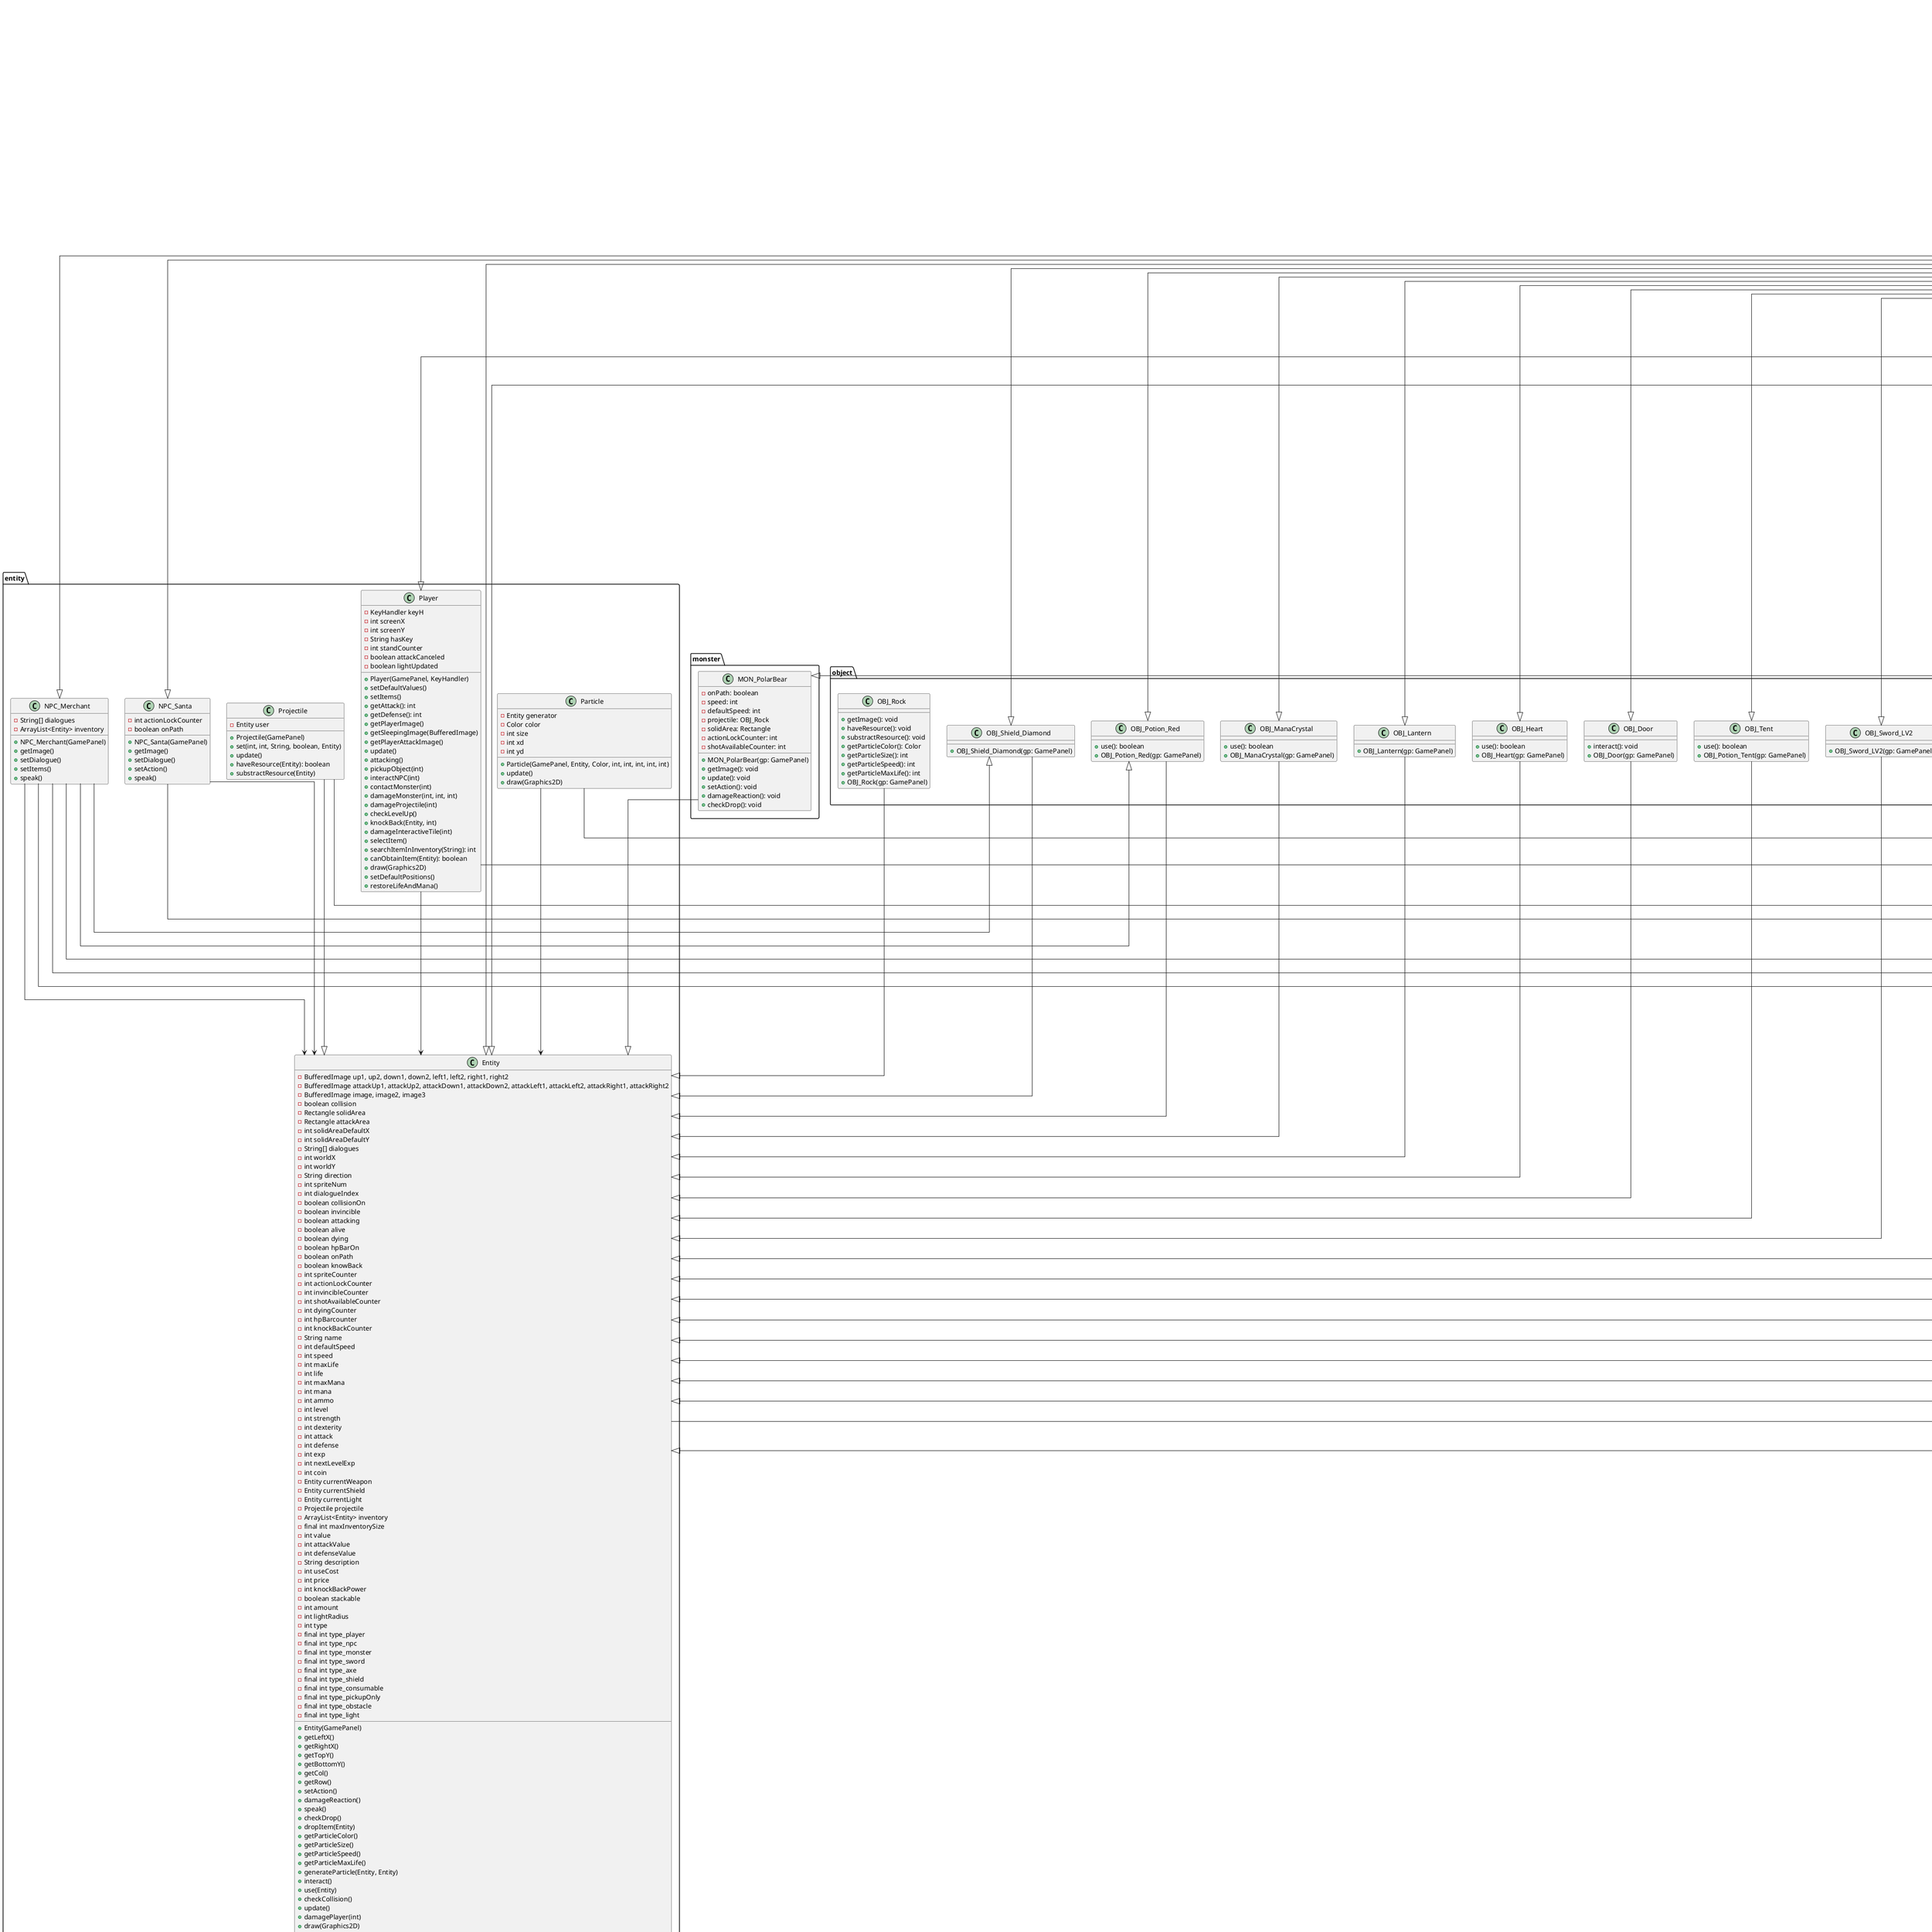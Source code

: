 @startuml uml_full

package ai {
    class Node {
    - Node parent
    - int col
    - int row
    - int gCost
    - int hCost
    - int fCost
    - boolean solid
    - boolean open
    - boolean checked

    + Node(int, int)
  }

  class PathFinder {
    - Node[][] node
    - ArrayList<Node> openList
    - ArrayList<Node> pathList
    - Node startNode
    - Node goalNode
    - Node currentNode
    - boolean goalReached
    - int step
    + PathFinder(GamePanel)
    + instantiateNodes()
    + resetNodes()
    + setNodes(int, int, int, int, Entity)
    + getCost(Node)
    + search(): boolean
    + openNode(Node)
    + trackThePath()
  }
}

package entity {
    class Entity {
        - BufferedImage up1, up2, down1, down2, left1, left2, right1, right2
        - BufferedImage attackUp1, attackUp2, attackDown1, attackDown2, attackLeft1, attackLeft2, attackRight1, attackRight2
        - BufferedImage image, image2, image3
        - boolean collision
        - Rectangle solidArea
        - Rectangle attackArea
        - int solidAreaDefaultX
        - int solidAreaDefaultY
        - String[] dialogues
        - int worldX
        - int worldY
        - String direction
        - int spriteNum
        - int dialogueIndex
        - boolean collisionOn
        - boolean invincible
        - boolean attacking
        - boolean alive
        - boolean dying
        - boolean hpBarOn
        - boolean onPath
        - boolean knowBack
        - int spriteCounter
        - int actionLockCounter
        - int invincibleCounter
        - int shotAvailableCounter
        - int dyingCounter
        - int hpBarcounter
        - int knockBackCounter
        - String name
        - int defaultSpeed
        - int speed
        - int maxLife
        - int life
        - int maxMana
        - int mana
        - int ammo
        - int level
        - int strength
        - int dexterity
        - int attack
        - int defense
        - int exp
        - int nextLevelExp
        - int coin
        - Entity currentWeapon
        - Entity currentShield
        - Entity currentLight
        - Projectile projectile
        - ArrayList<Entity> inventory
        - final int maxInventorySize
        - int value
        - int attackValue
        - int defenseValue
        - String description
        - int useCost
        - int price
        - int knockBackPower
        - boolean stackable
        - int amount
        - int lightRadius
        - int type
        - final int type_player
        - final int type_npc
        - final int type_monster
        - final int type_sword
        - final int type_axe
        - final int type_shield
        - final int type_consumable
        - final int type_pickupOnly
        - final int type_obstacle
        - final int type_light

        + Entity(GamePanel)
        + getLeftX()
        + getRightX()
        + getTopY()
        + getBottomY()
        + getCol()
        + getRow()
        + setAction()
        + damageReaction()
        + speak()
        + checkDrop()
        + dropItem(Entity)
        + getParticleColor()
        + getParticleSize()
        + getParticleSpeed()
        + getParticleMaxLife()
        + generateParticle(Entity, Entity)
        + interact()
        + use(Entity)
        + checkCollision()
        + update()
        + damagePlayer(int)
        + draw(Graphics2D)
        + dyingAnimation(Graphics2D)
        + changeAlpha(Graphics2D, float)
        + setup(String, int, int)
        + searchPath(int, int)
        + getDetected(Entity, Entity[][], String)
    }

    class NPC_Merchant {
        - String[] dialogues
        - ArrayList<Entity> inventory

        + NPC_Merchant(GamePanel)
        + getImage()
        + setDialogue()
        + setItems()
        + speak()
    }

    class NPC_Santa {
        - int actionLockCounter
        - boolean onPath

        + NPC_Santa(GamePanel)
        + getImage()
        + setDialogue()
        + setAction()
        + speak()
    }

    class Particle {
        - Entity generator
        - Color color
        - int size
        - int xd
        - int yd

        + Particle(GamePanel, Entity, Color, int, int, int, int, int)
        + update()
        + draw(Graphics2D)
    }

    class Player {
        - KeyHandler keyH
        - int screenX
        - int screenY
        - String hasKey
        - int standCounter
        - boolean attackCanceled
        - boolean lightUpdated

        + Player(GamePanel, KeyHandler)
        + setDefaultValues()
        + setItems()
        + getAttack(): int
        + getDefense(): int
        + getPlayerImage()
        + getSleepingImage(BufferedImage)
        + getPlayerAttackImage()
        + update()
        + attacking()
        + pickupObject(int)
        + interactNPC(int)
        + contactMonster(int)
        + damageMonster(int, int, int)
        + damageProjectile(int)
        + checkLevelUp()
        + knockBack(Entity, int)
        + damageInteractiveTile(int)
        + selectItem()
        + searchItemInInventory(String): int
        + canObtainItem(Entity): boolean
        + draw(Graphics2D)
        + setDefaultPositions()
        + restoreLifeAndMana()
   }

    class Projectile {
        - Entity user
        + Projectile(GamePanel)
        + set(int, int, String, boolean, Entity)
        + update()
        + haveResource(Entity): boolean
        + substractResource(Entity)
    }
}


package environment {
    class EnvironmentManager {
        - Lighting lighting
        + EnvironmentManager(GamePanel)
        + setup()
        + update()
        + draw(Graphics2D)
    }

    class Lighting {
        - BufferedImage darknessFilter
        - int dayCounter
        - float filterAlpha
        - final int day
        - final int dusk
        - final int night
        - final int dawn
        - int dayState
        + Lighting(GamePanel)
        + setLightSources()
        + update()
        + draw(Graphics2D)
    }
}

package main {
    class AssetSetter {
        - gp: GamePanel

        + AssetSetter(gp: GamePanel)
        + setObject(): void
        + setNPC(): void
        + setMonster(): void
        + setInteractiveTile(): void
    }

    class CollisionChecker {
        + CollisionChecker(gp: GamePanel)
        + checkTile(entity: Entity): void
        + checkObject(entity: Entity, player: boolean): int
        + checkEntity(entity: Entity, target: Entity[][]): int
        + checkPlayer(entity: Entity): boolean
    }

    class Config {
        - gp: GamePanel

        + Config(gp: GamePanel)
        + saveConfig(): void
        + loadConfig(): void
    }

    class EventHandler {
        - eventRect: EventRect[][][]
        - previousEventX: int
        - previousEventY: int
        - canTouchEvent: boolean
        - tempMap: int
        - tempCol: int
        - tempRow: int

        + EventHandler(gp: GamePanel)
        + checkEvent(): void
        + hit(map: int, col: int, row: int, reqDirection: String): boolean
        + teleport(map: int, col: int, row: int): void
        + speak(entity: Entity): void
        + damagePit(gameState: int): void
        + healingPool(gameState: int): void
    }

    class EventRect {
        - eventRectDefaultX: int
        - eventRectDefaultY: int
        - eventDone: boolean

        + EventRect()
    }

    class GamePanel {
        - originalTileSize: int
        - scale: int
        - tileSize: int
        - maxScreenCol: int
        - maxScreenRow: int
        - screenWidth: int
        - screenHeight: int
        - maxWorldCol: int
        - maxWorldRow: int
        - maxMap: int
        - currentMap: int
        - screenWidth2: int
        - screenHeight2: int
        - tempScreen: BufferedImage
        - g2: Graphics2D
        - fullScreenOn: boolean
        - FPS: int
        - tileM: TileManager
        - keyH: KeyHandler
        - music: Sound
        - se: Sound
        - cChecker: CollisionChecker
        - aSetter: AssetSetter
        - ui: UI
        - eHandler: EventHandler
        - config: Config
        - pFinder: PathFinder
        - eManager: EnvironmentManager
        - gameThread: Thread
        - player: Player
        - obj: Entity[][]
        - npc: Entity[][]
        - monster: Entity[][]
        - iTile: InteractiveTile[][]
        - projectile: Entity[][]
        - entityList: ArrayList<Entity>
        - particleList: ArrayList<Entity>
        - gameState: int
        - titleState: final int
        - playState: final int
        - pauseState: final int
        - dialogueState: final int
        - characterState: final int
        - optionsState: final int
        - gameOverState: final int
        - transitionState: final int
        - tradeState: final int
        - sleepState: final int
        
        + GamePanel()
        + setupGame(): void
        + retry(): void
        + restart(): void
        + setFullScreen(): void
        + startGameThread(): void
        + run(): void
        + update(): void
        + drawToTempScreen(): void
        + drawToScreen(): void
        + playMusic(i: int): void
        + stopMusic(): void
        + playSE(i: int): void
    }

    class KeyHandler {
        - upPressed: boolean
        - downPressed: boolean
        - leftPressed: boolean
        - rightPressed: boolean
        - enterPressed: boolean
        - FPressed: boolean
        - shotKeyPressed: boolean
        - leftMouse: boolean
        - showDebugText: boolean

        + KeyHandler(gp: GamePanel)
        + mousePressed(e: MouseEvent): void
        + mouseClicked(e: MouseEvent): void
        + mouseReleased(e: MouseEvent): void
        + mouseEntered(e: MouseEvent): void
        + mouseExited(e: MouseEvent): void
        + keyTyped(e: KeyEvent): void
        + keyPressed(e: KeyEvent): void
        + keyReleased(e: KeyEvent): void
        + playerInventory(code: int): void
        + npcInventory(code: int): void
        - titleState(code: int): void
        - playState(code: int): void
        - pauseState(code: int): void
        - dialogueState(code: int): void
        - characterState(code: int): void
        - optionsState(code: int): void
        - tradeState(code: int): void
        - gameOverState(code: int): void
    }

    class Sound {
        - clip: Clip
        - soundFile: File[]
        - fc: FloatControl
        - volumeScale: int
        - volume: float
        + Sound()
        + setFile(i: int): void
        + play(): void
        + loop(): void
        + stop(): void
        + checkVolume(): void
    }

    class UI {
        + UI(GamePanel)
        + options_fullScreenNotification(int, int): void
        + drawTitleScreen()
        + draw(Graphics2D)
        + drawDialogueScreen()
        + getXforAlignToRightText(String, int)
        + drawOptionsScreen()
        + drawMessage()
        + drawPauseScreen()
        + drawCharacterScreen()
        + options_top(int, int)
        + drawGameOverScreen()
        + drawPlayerLife()
        + drawTradeScreen()
        + drawMonsterLife()
        + options_endGameConfirmation(int, int)
        + trade_select()
        + addMessage(String)
        + trade_buy()
        + trade_sell()
        + getItemIndexOnSlot(int, int)
        + getXforCenteredObject(String)
        + drawInventory(Entity, boolean)
        + options_control(int, int)
        + drawSubWindow(int, int, int, int)
    }

    class UtilityTool {
        + scaleImage(original: BufferedImage, width: int, height: int): BufferedImage
    }
}

package monster {
    class MON_PolarBear {
        - onPath: boolean
        - speed: int
        - defaultSpeed: int
        - projectile: OBJ_Rock
        - solidArea: Rectangle
        - actionLockCounter: int
        - shotAvailableCounter: int

        + MON_PolarBear(gp: GamePanel)
        + getImage(): void
        + update(): void
        + setAction(): void
        + damageReaction(): void
        + checkDrop(): void
    }
}

package object {
    class SuperObject {
        + image: BufferedImage
        + name: String
        + collision: boolean
        + worldX: int
        + worldY: int
        + solidArea: Rectangle
        + solidAreaDefaultX: int
        + solidAreaDefaultY: int
        + uTool: UtilityTool
        + draw(g2: Graphics2D, gp: GamePanel): void
    }

    class OBJ_Axe {
        + OBJ_Axe(gp: GamePanel)
    }
 
    class OBJ_Boots {
        + OBJ_Boots(gp: GamePanel)
    }

    class OBJ_Chest {
        + OBJ_Chest(gp: GamePanel)
    }

     class OBJ_Coin_Gold {
        + use(): boolean
        + OBJ_Coin_Gold(gp: GamePanel)
    }

    class OBJ_Door {
        + interact(): void
        + OBJ_Door(gp: GamePanel)
    }

    class OBJ_Heart {
        + use(): boolean
        + OBJ_Heart(gp: GamePanel)
    }

    class OBJ_Key {
        + use(): boolean 
        + OBJ_Key(gp: GamePanel)     
    }

    class OBJ_Lantern {
        + OBJ_Lantern(gp: GamePanel)
    }

    class OBJ_ManaCrystal {
        + use(): boolean 
        + OBJ_ManaCrystal(gp: GamePanel)    
    }

    class OBJ_Potion_Red {
        + use(): boolean
        + OBJ_Potion_Red(gp: GamePanel)
    }

    class OBJ_Rock {
        + getImage(): void
        + haveResource(): void
        + substractResource(): void
        + getParticleColor(): Color
        + getParticleSize(): int
        + getParticleSpeed(): int
        + getParticleMaxLife(): int
        + OBJ_Rock(gp: GamePanel)
    }

    class OBJ_Shield_Diamond {
        + OBJ_Shield_Diamond(gp: GamePanel)
    }

    class OBJ_Shield_Metal {
        + OBJ_Shield_Metal(gp: GamePanel)
    }

    class OBJ_Shield_Wood {
        + OBJ_Shield_Wood(gp: GamePanel)
    }

    class OBJ_Splash_Potion {
        + getImage(): void
        + haveResource(): void
        + substractResource(): void
        + getParticleColor(): Color
        + getParticleSize(): int
        + getParticleSpeed(): int
        + getParticleMaxLife(): int
        + OBJ_Splash_Potion(gp: GamePanel)
    }

    class OBJ_Sword_LV2 {
        + OBJ_Sword_LV2(gp: GamePanel)
    }

    class OBJ_Sword_Normal {
        + OBJ_Sword_Normal(gp: GamePanel)
    }

    class OBJ_Tent {
        + use(): boolean
        + OBJ_Potion_Tent(gp: GamePanel)
    }    
}

package tile {
  class Tile {
      + image: BufferedImage
      + collision: boolean
      + setImage(scaledImage: BufferedImage): void
  }

  class TileManager {
      - tile: Tile[]
      - mapTileNum: int[][][]
      - drawPath: boolean
      
      + TileManager(gp: GamePanel)
      + getTileImage(): void
      + setup(index: int, imagePath: String, collision: boolean): void
      + loadMap(filePath: String, map: int): void
      + draw(g2: Graphics2D): void
  }
}

package tile_interactive {
    class InteractiveTile {
        - destructible: boolean
        # invincible: boolean
        # invincibleCounter: int
        # down1: BufferedImage
        
        + InteractiveTile(gp: GamePanel, col: int, row: int)
        + isCorrectItem(entity: Entity): boolean
        + playSE(): void
        + getDestroyedForm(): InteractiveTile
        + update(): void
        + draw(g2: Graphics2D): void
    }

    class IT_DryTree {        
        + IT_DryTree(gp: GamePanel, col: int, row: int)
        + isCorrectItem(entity: Entity): boolean
        + playSE(): void
        + getDestroyedForm(): InteractiveTile
        + getParticleColor(): Color
        + getParticleSize(): int
        + getParticleSpeed(): int
        + getParticleMaxLife(): int
    }

    class IT_Trunk {
        + IT_Trunk(gp: GamePanel, col: int, row: int)
    }
}

PathFinder --|> Node 
PathFinder --|> GamePanel 

NPC_Merchant --> Entity
NPC_Merchant --> GamePanel
NPC_Merchant --|> OBJ_Potion_Red  
NPC_Merchant --|> OBJ_Shield_Diamond  
NPC_Merchant --|> OBJ_Sword_Normal  
NPC_Merchant --|> OBJ_Axe  

NPC_Santa --> Entity
NPC_Santa --> GamePanel

Particle --> Entity
Particle --> GamePanel

Player --> Entity
Player --> GamePanel

Projectile --|> Entity  
Projectile --> GamePanel  

EnvironmentManager --|> Lighting 
Lighting --|> GamePanel 

GamePanel --|> AssetSetter  
GamePanel --|> CollisionChecker  
GamePanel --|> EventHandler  
GamePanel --|> Config  

AssetSetter --|> GamePanel  
AssetSetter --|> OBJ_Door  
AssetSetter --|> OBJ_Key  
AssetSetter --|> OBJ_Shield_Metal  
AssetSetter --|> OBJ_Shield_Diamond  
AssetSetter --|> OBJ_Axe  
AssetSetter --|> OBJ_Potion_Red  
AssetSetter --|> OBJ_Coin_Gold  
AssetSetter --|> OBJ_Heart  
AssetSetter --|> OBJ_ManaCrystal  
AssetSetter --|> OBJ_Chest  
AssetSetter --|> OBJ_Lantern  
AssetSetter --|> OBJ_Tent  
AssetSetter --|> OBJ_Sword_LV2  
AssetSetter --|> IT_DryTree  
AssetSetter --|> MON_PolarBear  
AssetSetter --|> Entity  
AssetSetter --|> NPC_Santa  
AssetSetter --|> NPC_Merchant  

Entity --|> CollisionChecker  

Config --|> BufferedReader  
Config --|> BufferedWriter  
Config --|> FileReader  
Config --|> FileWriter  
Config --|> Path  

EventHandler --|> Entity  

UI --|> GamePanel  
UI --|> Entity  
UI --|> Player  

MON_PolarBear --|> Entity  

OBJ_Axe --|> Entity  
OBJ_Boots --|> Entity  
OBJ_Chest --|> Entity  
OBJ_Coin_Gold --|> Entity  
OBJ_Door --|> Entity  
OBJ_Heart --|> Entity  
OBJ_Lantern --|> Entity  
OBJ_ManaCrystal --|> Entity  
OBJ_Potion_Red --|> Entity  
OBJ_Rock --|> Entity  
OBJ_Shield_Diamond --|> Entity  
OBJ_Shield_Metal --|> Entity  
OBJ_Shield_Wood --|> Entity  
OBJ_Splash_Potion --|> Entity  
OBJ_Sword_LV2 --|> Entity  
OBJ_Sword_Normal --|> Entity  
OBJ_Tent --|> Entity  

IT_DryTree --|> InteractiveTile  
IT_Trunk --|> InteractiveTile  


skinparam arrow {
  FontStyle bold
  LineStyle dashed
}

skinparam backgroundColor white 
skinparam linetype ortho    
' "skinparam linetype ortho" : Make the lines more cleaner and straight
@enduml

